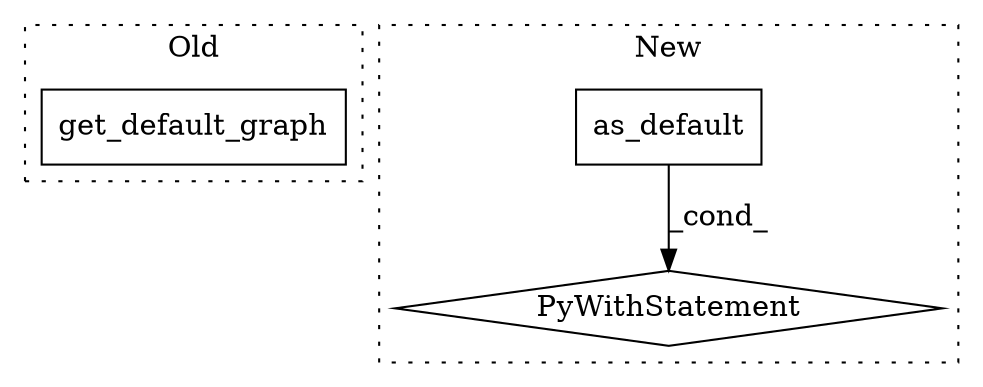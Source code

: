 digraph G {
subgraph cluster0 {
1 [label="get_default_graph" a="32" s="2419" l="19" shape="box"];
label = "Old";
style="dotted";
}
subgraph cluster1 {
2 [label="PyWithStatement" a="104" s="2152,2186" l="10,2" shape="diamond"];
3 [label="as_default" a="32" s="2174" l="12" shape="box"];
label = "New";
style="dotted";
}
3 -> 2 [label="_cond_"];
}